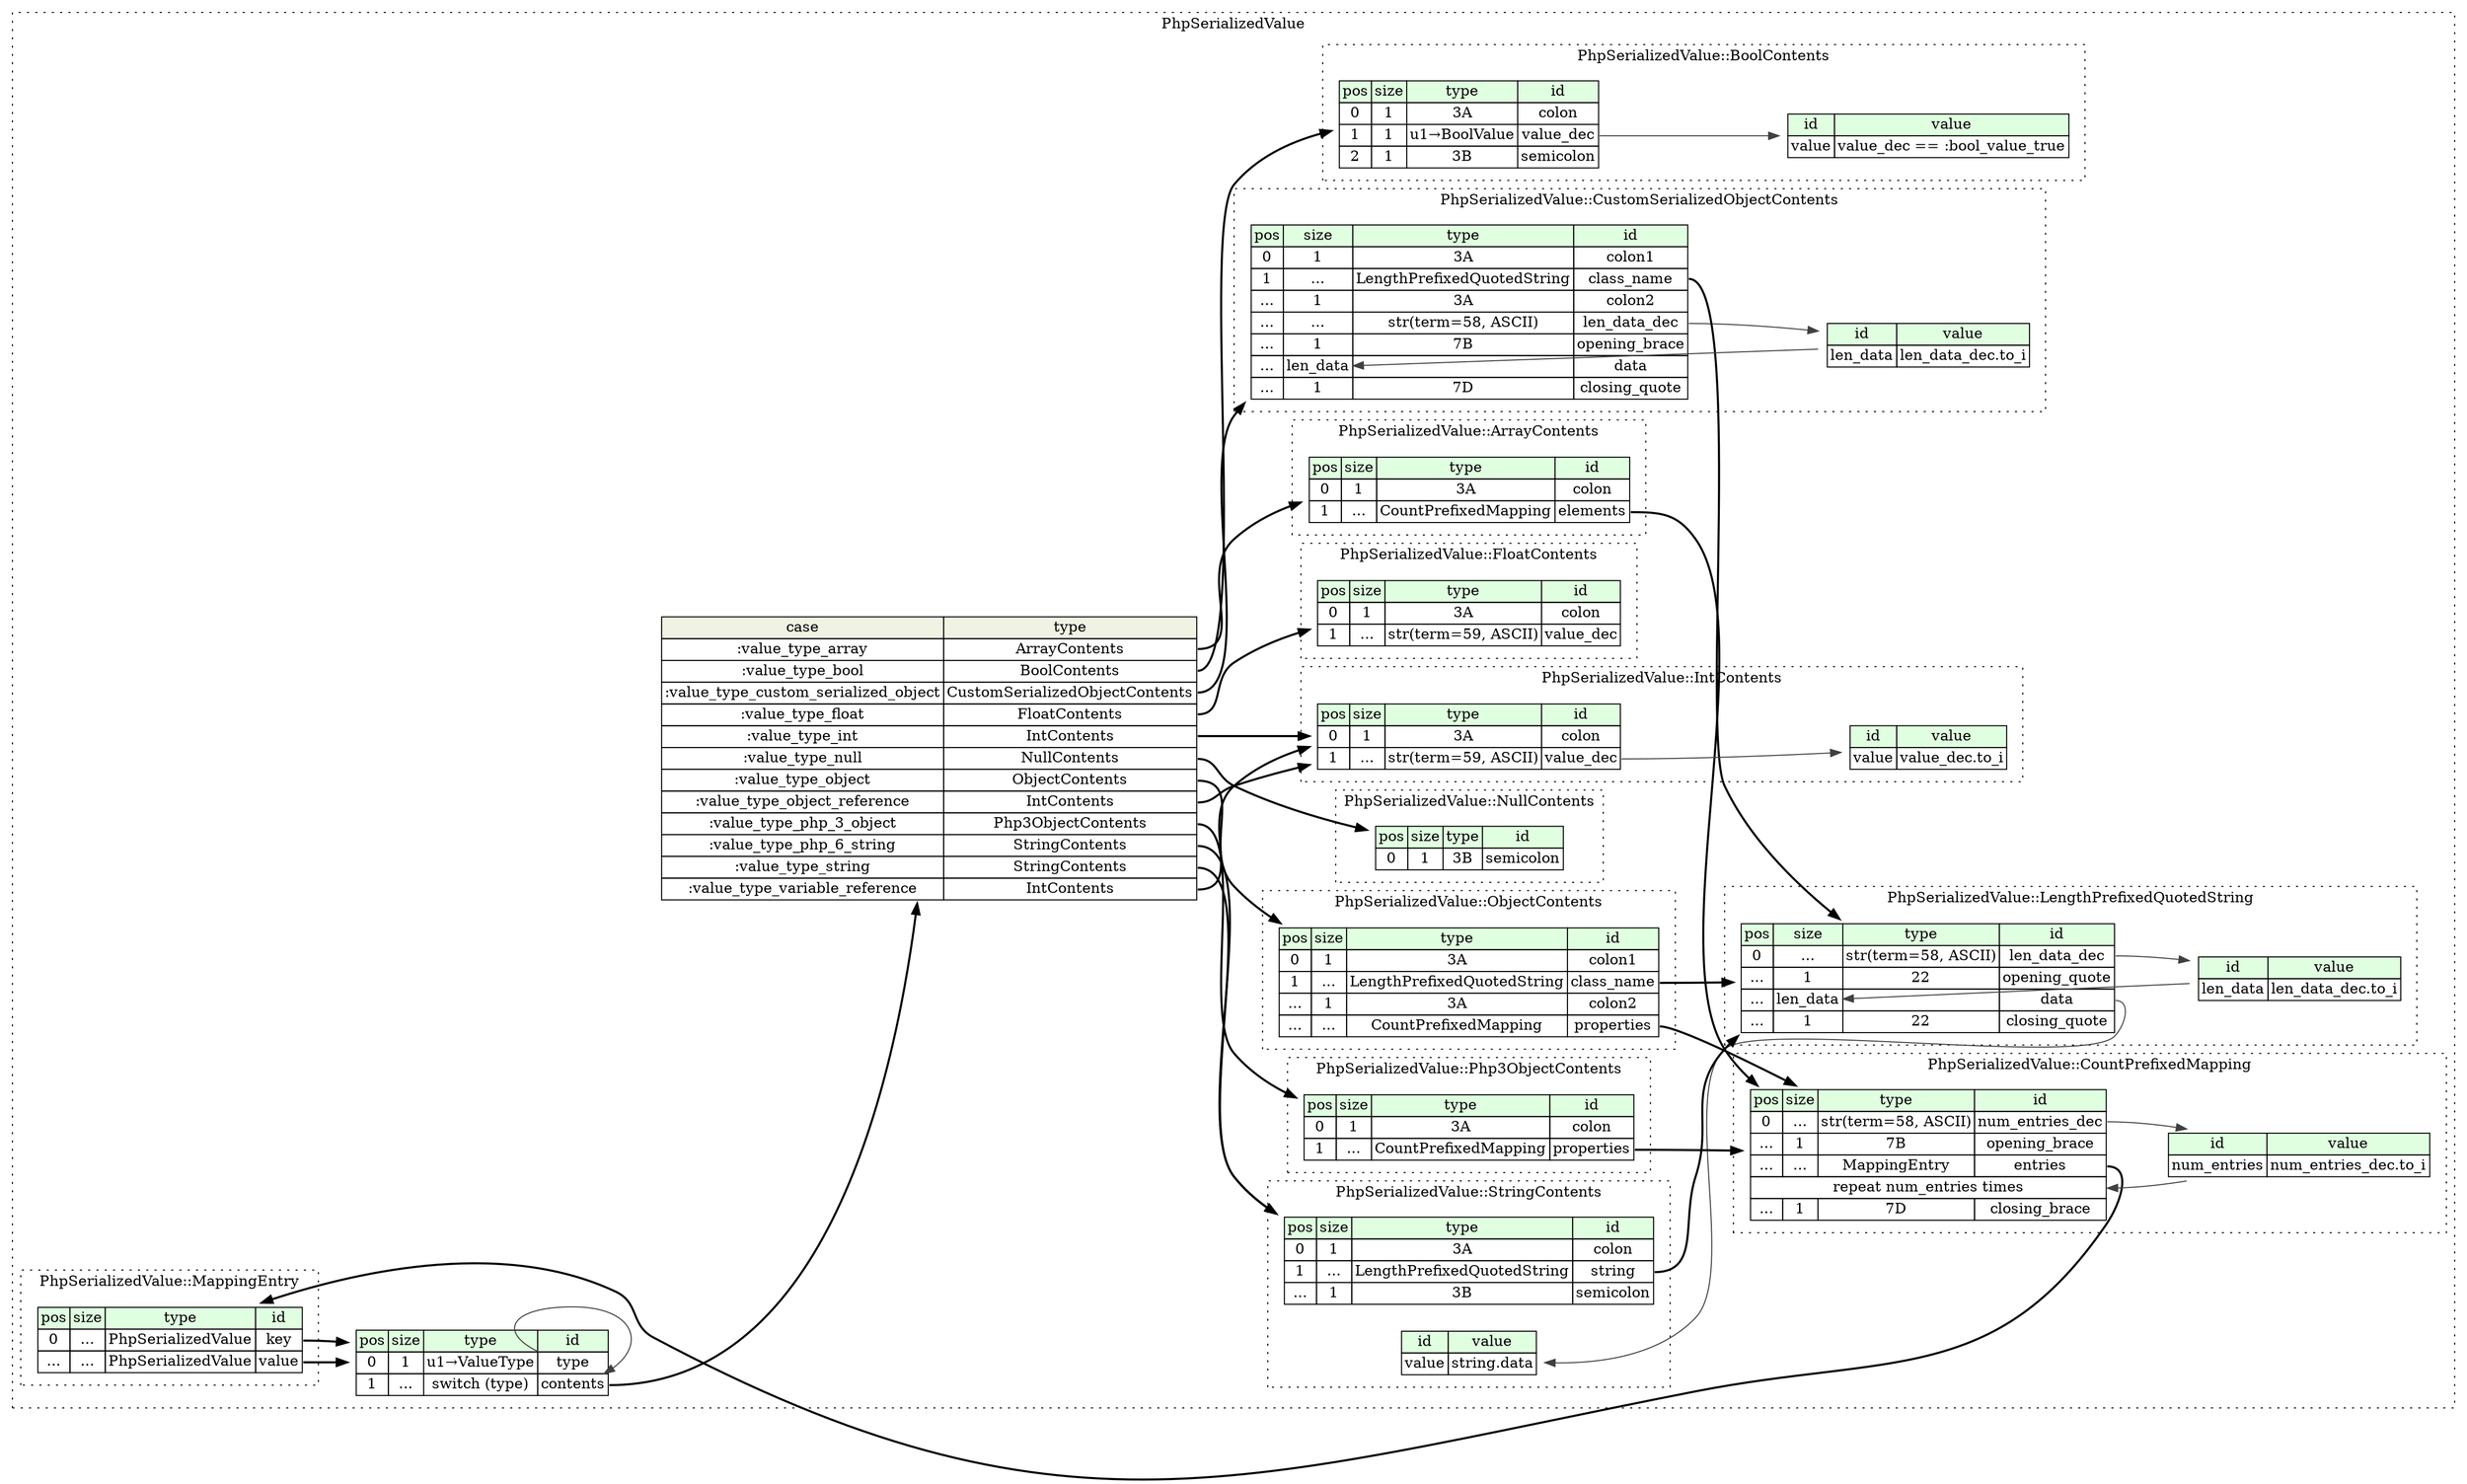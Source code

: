 digraph {
	rankdir=LR;
	node [shape=plaintext];
	subgraph cluster__php_serialized_value {
		label="PhpSerializedValue";
		graph[style=dotted];

		php_serialized_value__seq [label=<<TABLE BORDER="0" CELLBORDER="1" CELLSPACING="0">
			<TR><TD BGCOLOR="#E0FFE0">pos</TD><TD BGCOLOR="#E0FFE0">size</TD><TD BGCOLOR="#E0FFE0">type</TD><TD BGCOLOR="#E0FFE0">id</TD></TR>
			<TR><TD PORT="type_pos">0</TD><TD PORT="type_size">1</TD><TD>u1→ValueType</TD><TD PORT="type_type">type</TD></TR>
			<TR><TD PORT="contents_pos">1</TD><TD PORT="contents_size">...</TD><TD>switch (type)</TD><TD PORT="contents_type">contents</TD></TR>
		</TABLE>>];
php_serialized_value__seq_contents_switch [label=<<TABLE BORDER="0" CELLBORDER="1" CELLSPACING="0">
	<TR><TD BGCOLOR="#F0F2E4">case</TD><TD BGCOLOR="#F0F2E4">type</TD></TR>
	<TR><TD>:value_type_array</TD><TD PORT="case0">ArrayContents</TD></TR>
	<TR><TD>:value_type_bool</TD><TD PORT="case1">BoolContents</TD></TR>
	<TR><TD>:value_type_custom_serialized_object</TD><TD PORT="case2">CustomSerializedObjectContents</TD></TR>
	<TR><TD>:value_type_float</TD><TD PORT="case3">FloatContents</TD></TR>
	<TR><TD>:value_type_int</TD><TD PORT="case4">IntContents</TD></TR>
	<TR><TD>:value_type_null</TD><TD PORT="case5">NullContents</TD></TR>
	<TR><TD>:value_type_object</TD><TD PORT="case6">ObjectContents</TD></TR>
	<TR><TD>:value_type_object_reference</TD><TD PORT="case7">IntContents</TD></TR>
	<TR><TD>:value_type_php_3_object</TD><TD PORT="case8">Php3ObjectContents</TD></TR>
	<TR><TD>:value_type_php_6_string</TD><TD PORT="case9">StringContents</TD></TR>
	<TR><TD>:value_type_string</TD><TD PORT="case10">StringContents</TD></TR>
	<TR><TD>:value_type_variable_reference</TD><TD PORT="case11">IntContents</TD></TR>
</TABLE>>];
		subgraph cluster__array_contents {
			label="PhpSerializedValue::ArrayContents";
			graph[style=dotted];

			array_contents__seq [label=<<TABLE BORDER="0" CELLBORDER="1" CELLSPACING="0">
				<TR><TD BGCOLOR="#E0FFE0">pos</TD><TD BGCOLOR="#E0FFE0">size</TD><TD BGCOLOR="#E0FFE0">type</TD><TD BGCOLOR="#E0FFE0">id</TD></TR>
				<TR><TD PORT="colon_pos">0</TD><TD PORT="colon_size">1</TD><TD>3A</TD><TD PORT="colon_type">colon</TD></TR>
				<TR><TD PORT="elements_pos">1</TD><TD PORT="elements_size">...</TD><TD>CountPrefixedMapping</TD><TD PORT="elements_type">elements</TD></TR>
			</TABLE>>];
		}
		subgraph cluster__bool_contents {
			label="PhpSerializedValue::BoolContents";
			graph[style=dotted];

			bool_contents__seq [label=<<TABLE BORDER="0" CELLBORDER="1" CELLSPACING="0">
				<TR><TD BGCOLOR="#E0FFE0">pos</TD><TD BGCOLOR="#E0FFE0">size</TD><TD BGCOLOR="#E0FFE0">type</TD><TD BGCOLOR="#E0FFE0">id</TD></TR>
				<TR><TD PORT="colon_pos">0</TD><TD PORT="colon_size">1</TD><TD>3A</TD><TD PORT="colon_type">colon</TD></TR>
				<TR><TD PORT="value_dec_pos">1</TD><TD PORT="value_dec_size">1</TD><TD>u1→BoolValue</TD><TD PORT="value_dec_type">value_dec</TD></TR>
				<TR><TD PORT="semicolon_pos">2</TD><TD PORT="semicolon_size">1</TD><TD>3B</TD><TD PORT="semicolon_type">semicolon</TD></TR>
			</TABLE>>];
			bool_contents__inst__value [label=<<TABLE BORDER="0" CELLBORDER="1" CELLSPACING="0">
				<TR><TD BGCOLOR="#E0FFE0">id</TD><TD BGCOLOR="#E0FFE0">value</TD></TR>
				<TR><TD>value</TD><TD>value_dec == :bool_value_true</TD></TR>
			</TABLE>>];
		}
		subgraph cluster__count_prefixed_mapping {
			label="PhpSerializedValue::CountPrefixedMapping";
			graph[style=dotted];

			count_prefixed_mapping__seq [label=<<TABLE BORDER="0" CELLBORDER="1" CELLSPACING="0">
				<TR><TD BGCOLOR="#E0FFE0">pos</TD><TD BGCOLOR="#E0FFE0">size</TD><TD BGCOLOR="#E0FFE0">type</TD><TD BGCOLOR="#E0FFE0">id</TD></TR>
				<TR><TD PORT="num_entries_dec_pos">0</TD><TD PORT="num_entries_dec_size">...</TD><TD>str(term=58, ASCII)</TD><TD PORT="num_entries_dec_type">num_entries_dec</TD></TR>
				<TR><TD PORT="opening_brace_pos">...</TD><TD PORT="opening_brace_size">1</TD><TD>7B</TD><TD PORT="opening_brace_type">opening_brace</TD></TR>
				<TR><TD PORT="entries_pos">...</TD><TD PORT="entries_size">...</TD><TD>MappingEntry</TD><TD PORT="entries_type">entries</TD></TR>
				<TR><TD COLSPAN="4" PORT="entries__repeat">repeat num_entries times</TD></TR>
				<TR><TD PORT="closing_brace_pos">...</TD><TD PORT="closing_brace_size">1</TD><TD>7D</TD><TD PORT="closing_brace_type">closing_brace</TD></TR>
			</TABLE>>];
			count_prefixed_mapping__inst__num_entries [label=<<TABLE BORDER="0" CELLBORDER="1" CELLSPACING="0">
				<TR><TD BGCOLOR="#E0FFE0">id</TD><TD BGCOLOR="#E0FFE0">value</TD></TR>
				<TR><TD>num_entries</TD><TD>num_entries_dec.to_i</TD></TR>
			</TABLE>>];
		}
		subgraph cluster__custom_serialized_object_contents {
			label="PhpSerializedValue::CustomSerializedObjectContents";
			graph[style=dotted];

			custom_serialized_object_contents__seq [label=<<TABLE BORDER="0" CELLBORDER="1" CELLSPACING="0">
				<TR><TD BGCOLOR="#E0FFE0">pos</TD><TD BGCOLOR="#E0FFE0">size</TD><TD BGCOLOR="#E0FFE0">type</TD><TD BGCOLOR="#E0FFE0">id</TD></TR>
				<TR><TD PORT="colon1_pos">0</TD><TD PORT="colon1_size">1</TD><TD>3A</TD><TD PORT="colon1_type">colon1</TD></TR>
				<TR><TD PORT="class_name_pos">1</TD><TD PORT="class_name_size">...</TD><TD>LengthPrefixedQuotedString</TD><TD PORT="class_name_type">class_name</TD></TR>
				<TR><TD PORT="colon2_pos">...</TD><TD PORT="colon2_size">1</TD><TD>3A</TD><TD PORT="colon2_type">colon2</TD></TR>
				<TR><TD PORT="len_data_dec_pos">...</TD><TD PORT="len_data_dec_size">...</TD><TD>str(term=58, ASCII)</TD><TD PORT="len_data_dec_type">len_data_dec</TD></TR>
				<TR><TD PORT="opening_brace_pos">...</TD><TD PORT="opening_brace_size">1</TD><TD>7B</TD><TD PORT="opening_brace_type">opening_brace</TD></TR>
				<TR><TD PORT="data_pos">...</TD><TD PORT="data_size">len_data</TD><TD></TD><TD PORT="data_type">data</TD></TR>
				<TR><TD PORT="closing_quote_pos">...</TD><TD PORT="closing_quote_size">1</TD><TD>7D</TD><TD PORT="closing_quote_type">closing_quote</TD></TR>
			</TABLE>>];
			custom_serialized_object_contents__inst__len_data [label=<<TABLE BORDER="0" CELLBORDER="1" CELLSPACING="0">
				<TR><TD BGCOLOR="#E0FFE0">id</TD><TD BGCOLOR="#E0FFE0">value</TD></TR>
				<TR><TD>len_data</TD><TD>len_data_dec.to_i</TD></TR>
			</TABLE>>];
		}
		subgraph cluster__float_contents {
			label="PhpSerializedValue::FloatContents";
			graph[style=dotted];

			float_contents__seq [label=<<TABLE BORDER="0" CELLBORDER="1" CELLSPACING="0">
				<TR><TD BGCOLOR="#E0FFE0">pos</TD><TD BGCOLOR="#E0FFE0">size</TD><TD BGCOLOR="#E0FFE0">type</TD><TD BGCOLOR="#E0FFE0">id</TD></TR>
				<TR><TD PORT="colon_pos">0</TD><TD PORT="colon_size">1</TD><TD>3A</TD><TD PORT="colon_type">colon</TD></TR>
				<TR><TD PORT="value_dec_pos">1</TD><TD PORT="value_dec_size">...</TD><TD>str(term=59, ASCII)</TD><TD PORT="value_dec_type">value_dec</TD></TR>
			</TABLE>>];
		}
		subgraph cluster__int_contents {
			label="PhpSerializedValue::IntContents";
			graph[style=dotted];

			int_contents__seq [label=<<TABLE BORDER="0" CELLBORDER="1" CELLSPACING="0">
				<TR><TD BGCOLOR="#E0FFE0">pos</TD><TD BGCOLOR="#E0FFE0">size</TD><TD BGCOLOR="#E0FFE0">type</TD><TD BGCOLOR="#E0FFE0">id</TD></TR>
				<TR><TD PORT="colon_pos">0</TD><TD PORT="colon_size">1</TD><TD>3A</TD><TD PORT="colon_type">colon</TD></TR>
				<TR><TD PORT="value_dec_pos">1</TD><TD PORT="value_dec_size">...</TD><TD>str(term=59, ASCII)</TD><TD PORT="value_dec_type">value_dec</TD></TR>
			</TABLE>>];
			int_contents__inst__value [label=<<TABLE BORDER="0" CELLBORDER="1" CELLSPACING="0">
				<TR><TD BGCOLOR="#E0FFE0">id</TD><TD BGCOLOR="#E0FFE0">value</TD></TR>
				<TR><TD>value</TD><TD>value_dec.to_i</TD></TR>
			</TABLE>>];
		}
		subgraph cluster__length_prefixed_quoted_string {
			label="PhpSerializedValue::LengthPrefixedQuotedString";
			graph[style=dotted];

			length_prefixed_quoted_string__seq [label=<<TABLE BORDER="0" CELLBORDER="1" CELLSPACING="0">
				<TR><TD BGCOLOR="#E0FFE0">pos</TD><TD BGCOLOR="#E0FFE0">size</TD><TD BGCOLOR="#E0FFE0">type</TD><TD BGCOLOR="#E0FFE0">id</TD></TR>
				<TR><TD PORT="len_data_dec_pos">0</TD><TD PORT="len_data_dec_size">...</TD><TD>str(term=58, ASCII)</TD><TD PORT="len_data_dec_type">len_data_dec</TD></TR>
				<TR><TD PORT="opening_quote_pos">...</TD><TD PORT="opening_quote_size">1</TD><TD>22</TD><TD PORT="opening_quote_type">opening_quote</TD></TR>
				<TR><TD PORT="data_pos">...</TD><TD PORT="data_size">len_data</TD><TD></TD><TD PORT="data_type">data</TD></TR>
				<TR><TD PORT="closing_quote_pos">...</TD><TD PORT="closing_quote_size">1</TD><TD>22</TD><TD PORT="closing_quote_type">closing_quote</TD></TR>
			</TABLE>>];
			length_prefixed_quoted_string__inst__len_data [label=<<TABLE BORDER="0" CELLBORDER="1" CELLSPACING="0">
				<TR><TD BGCOLOR="#E0FFE0">id</TD><TD BGCOLOR="#E0FFE0">value</TD></TR>
				<TR><TD>len_data</TD><TD>len_data_dec.to_i</TD></TR>
			</TABLE>>];
		}
		subgraph cluster__mapping_entry {
			label="PhpSerializedValue::MappingEntry";
			graph[style=dotted];

			mapping_entry__seq [label=<<TABLE BORDER="0" CELLBORDER="1" CELLSPACING="0">
				<TR><TD BGCOLOR="#E0FFE0">pos</TD><TD BGCOLOR="#E0FFE0">size</TD><TD BGCOLOR="#E0FFE0">type</TD><TD BGCOLOR="#E0FFE0">id</TD></TR>
				<TR><TD PORT="key_pos">0</TD><TD PORT="key_size">...</TD><TD>PhpSerializedValue</TD><TD PORT="key_type">key</TD></TR>
				<TR><TD PORT="value_pos">...</TD><TD PORT="value_size">...</TD><TD>PhpSerializedValue</TD><TD PORT="value_type">value</TD></TR>
			</TABLE>>];
		}
		subgraph cluster__null_contents {
			label="PhpSerializedValue::NullContents";
			graph[style=dotted];

			null_contents__seq [label=<<TABLE BORDER="0" CELLBORDER="1" CELLSPACING="0">
				<TR><TD BGCOLOR="#E0FFE0">pos</TD><TD BGCOLOR="#E0FFE0">size</TD><TD BGCOLOR="#E0FFE0">type</TD><TD BGCOLOR="#E0FFE0">id</TD></TR>
				<TR><TD PORT="semicolon_pos">0</TD><TD PORT="semicolon_size">1</TD><TD>3B</TD><TD PORT="semicolon_type">semicolon</TD></TR>
			</TABLE>>];
		}
		subgraph cluster__object_contents {
			label="PhpSerializedValue::ObjectContents";
			graph[style=dotted];

			object_contents__seq [label=<<TABLE BORDER="0" CELLBORDER="1" CELLSPACING="0">
				<TR><TD BGCOLOR="#E0FFE0">pos</TD><TD BGCOLOR="#E0FFE0">size</TD><TD BGCOLOR="#E0FFE0">type</TD><TD BGCOLOR="#E0FFE0">id</TD></TR>
				<TR><TD PORT="colon1_pos">0</TD><TD PORT="colon1_size">1</TD><TD>3A</TD><TD PORT="colon1_type">colon1</TD></TR>
				<TR><TD PORT="class_name_pos">1</TD><TD PORT="class_name_size">...</TD><TD>LengthPrefixedQuotedString</TD><TD PORT="class_name_type">class_name</TD></TR>
				<TR><TD PORT="colon2_pos">...</TD><TD PORT="colon2_size">1</TD><TD>3A</TD><TD PORT="colon2_type">colon2</TD></TR>
				<TR><TD PORT="properties_pos">...</TD><TD PORT="properties_size">...</TD><TD>CountPrefixedMapping</TD><TD PORT="properties_type">properties</TD></TR>
			</TABLE>>];
		}
		subgraph cluster__php_3_object_contents {
			label="PhpSerializedValue::Php3ObjectContents";
			graph[style=dotted];

			php_3_object_contents__seq [label=<<TABLE BORDER="0" CELLBORDER="1" CELLSPACING="0">
				<TR><TD BGCOLOR="#E0FFE0">pos</TD><TD BGCOLOR="#E0FFE0">size</TD><TD BGCOLOR="#E0FFE0">type</TD><TD BGCOLOR="#E0FFE0">id</TD></TR>
				<TR><TD PORT="colon_pos">0</TD><TD PORT="colon_size">1</TD><TD>3A</TD><TD PORT="colon_type">colon</TD></TR>
				<TR><TD PORT="properties_pos">1</TD><TD PORT="properties_size">...</TD><TD>CountPrefixedMapping</TD><TD PORT="properties_type">properties</TD></TR>
			</TABLE>>];
		}
		subgraph cluster__string_contents {
			label="PhpSerializedValue::StringContents";
			graph[style=dotted];

			string_contents__seq [label=<<TABLE BORDER="0" CELLBORDER="1" CELLSPACING="0">
				<TR><TD BGCOLOR="#E0FFE0">pos</TD><TD BGCOLOR="#E0FFE0">size</TD><TD BGCOLOR="#E0FFE0">type</TD><TD BGCOLOR="#E0FFE0">id</TD></TR>
				<TR><TD PORT="colon_pos">0</TD><TD PORT="colon_size">1</TD><TD>3A</TD><TD PORT="colon_type">colon</TD></TR>
				<TR><TD PORT="string_pos">1</TD><TD PORT="string_size">...</TD><TD>LengthPrefixedQuotedString</TD><TD PORT="string_type">string</TD></TR>
				<TR><TD PORT="semicolon_pos">...</TD><TD PORT="semicolon_size">1</TD><TD>3B</TD><TD PORT="semicolon_type">semicolon</TD></TR>
			</TABLE>>];
			string_contents__inst__value [label=<<TABLE BORDER="0" CELLBORDER="1" CELLSPACING="0">
				<TR><TD BGCOLOR="#E0FFE0">id</TD><TD BGCOLOR="#E0FFE0">value</TD></TR>
				<TR><TD>value</TD><TD>string.data</TD></TR>
			</TABLE>>];
		}
	}
	php_serialized_value__seq:contents_type -> php_serialized_value__seq_contents_switch [style=bold];
	php_serialized_value__seq_contents_switch:case0 -> array_contents__seq [style=bold];
	php_serialized_value__seq_contents_switch:case1 -> bool_contents__seq [style=bold];
	php_serialized_value__seq_contents_switch:case2 -> custom_serialized_object_contents__seq [style=bold];
	php_serialized_value__seq_contents_switch:case3 -> float_contents__seq [style=bold];
	php_serialized_value__seq_contents_switch:case4 -> int_contents__seq [style=bold];
	php_serialized_value__seq_contents_switch:case5 -> null_contents__seq [style=bold];
	php_serialized_value__seq_contents_switch:case6 -> object_contents__seq [style=bold];
	php_serialized_value__seq_contents_switch:case7 -> int_contents__seq [style=bold];
	php_serialized_value__seq_contents_switch:case8 -> php_3_object_contents__seq [style=bold];
	php_serialized_value__seq_contents_switch:case9 -> string_contents__seq [style=bold];
	php_serialized_value__seq_contents_switch:case10 -> string_contents__seq [style=bold];
	php_serialized_value__seq_contents_switch:case11 -> int_contents__seq [style=bold];
	php_serialized_value__seq:type_type -> php_serialized_value__seq:contents_type [color="#404040"];
	array_contents__seq:elements_type -> count_prefixed_mapping__seq [style=bold];
	bool_contents__seq:value_dec_type -> bool_contents__inst__value [color="#404040"];
	count_prefixed_mapping__seq:entries_type -> mapping_entry__seq [style=bold];
	count_prefixed_mapping__inst__num_entries:num_entries_type -> count_prefixed_mapping__seq:entries__repeat [color="#404040"];
	count_prefixed_mapping__seq:num_entries_dec_type -> count_prefixed_mapping__inst__num_entries [color="#404040"];
	custom_serialized_object_contents__seq:class_name_type -> length_prefixed_quoted_string__seq [style=bold];
	custom_serialized_object_contents__inst__len_data:len_data_type -> custom_serialized_object_contents__seq:data_size [color="#404040"];
	custom_serialized_object_contents__seq:len_data_dec_type -> custom_serialized_object_contents__inst__len_data [color="#404040"];
	int_contents__seq:value_dec_type -> int_contents__inst__value [color="#404040"];
	length_prefixed_quoted_string__inst__len_data:len_data_type -> length_prefixed_quoted_string__seq:data_size [color="#404040"];
	length_prefixed_quoted_string__seq:len_data_dec_type -> length_prefixed_quoted_string__inst__len_data [color="#404040"];
	mapping_entry__seq:key_type -> php_serialized_value__seq [style=bold];
	mapping_entry__seq:value_type -> php_serialized_value__seq [style=bold];
	object_contents__seq:class_name_type -> length_prefixed_quoted_string__seq [style=bold];
	object_contents__seq:properties_type -> count_prefixed_mapping__seq [style=bold];
	php_3_object_contents__seq:properties_type -> count_prefixed_mapping__seq [style=bold];
	string_contents__seq:string_type -> length_prefixed_quoted_string__seq [style=bold];
	length_prefixed_quoted_string__seq:data_type -> string_contents__inst__value [color="#404040"];
}
